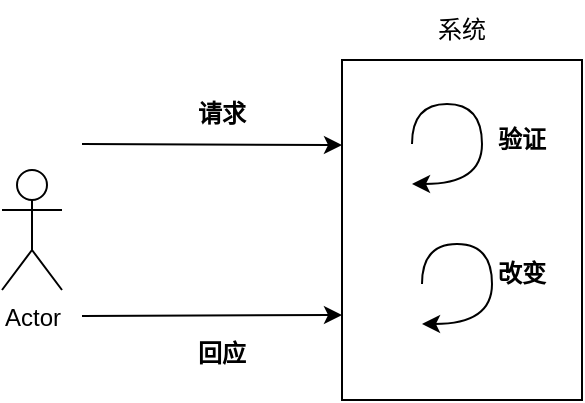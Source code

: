 <mxfile version="17.1.4" type="device"><diagram id="KOqAZHGgOqvZxovt5psu" name="Page-1"><mxGraphModel dx="1209" dy="626" grid="1" gridSize="10" guides="1" tooltips="1" connect="1" arrows="1" fold="1" page="1" pageScale="1" pageWidth="827" pageHeight="1169" math="0" shadow="0"><root><mxCell id="0"/><mxCell id="1" parent="0"/><mxCell id="6Q9XFBidtjkgQ4Z-3PBe-1" value="" style="rounded=0;whiteSpace=wrap;html=1;" vertex="1" parent="1"><mxGeometry x="460" y="158" width="120" height="170" as="geometry"/></mxCell><mxCell id="6Q9XFBidtjkgQ4Z-3PBe-2" value="Actor" style="shape=umlActor;verticalLabelPosition=bottom;verticalAlign=top;html=1;outlineConnect=0;" vertex="1" parent="1"><mxGeometry x="290" y="213" width="30" height="60" as="geometry"/></mxCell><mxCell id="6Q9XFBidtjkgQ4Z-3PBe-3" value="" style="endArrow=classic;html=1;rounded=0;entryX=0;entryY=0.25;entryDx=0;entryDy=0;" edge="1" parent="1" target="6Q9XFBidtjkgQ4Z-3PBe-1"><mxGeometry width="50" height="50" relative="1" as="geometry"><mxPoint x="330" y="200" as="sourcePoint"/><mxPoint x="420" y="200" as="targetPoint"/></mxGeometry></mxCell><mxCell id="6Q9XFBidtjkgQ4Z-3PBe-4" value="" style="endArrow=classic;html=1;rounded=0;entryX=0;entryY=0.75;entryDx=0;entryDy=0;" edge="1" parent="1" target="6Q9XFBidtjkgQ4Z-3PBe-1"><mxGeometry width="50" height="50" relative="1" as="geometry"><mxPoint x="330" y="286" as="sourcePoint"/><mxPoint x="450" y="310.5" as="targetPoint"/></mxGeometry></mxCell><mxCell id="6Q9XFBidtjkgQ4Z-3PBe-7" value="" style="endArrow=classic;html=1;rounded=0;edgeStyle=orthogonalEdgeStyle;elbow=vertical;curved=1;" edge="1" parent="1"><mxGeometry width="50" height="50" relative="1" as="geometry"><mxPoint x="495" y="200" as="sourcePoint"/><mxPoint x="495" y="220" as="targetPoint"/><Array as="points"><mxPoint x="495" y="180"/><mxPoint x="530" y="180"/><mxPoint x="530" y="220"/></Array></mxGeometry></mxCell><mxCell id="6Q9XFBidtjkgQ4Z-3PBe-8" value="" style="endArrow=classic;html=1;rounded=0;edgeStyle=orthogonalEdgeStyle;elbow=vertical;curved=1;" edge="1" parent="1"><mxGeometry width="50" height="50" relative="1" as="geometry"><mxPoint x="500" y="270" as="sourcePoint"/><mxPoint x="500" y="290" as="targetPoint"/><Array as="points"><mxPoint x="500" y="250"/><mxPoint x="535" y="250"/><mxPoint x="535" y="290"/></Array></mxGeometry></mxCell><mxCell id="6Q9XFBidtjkgQ4Z-3PBe-9" value="请求" style="text;html=1;strokeColor=none;fillColor=none;align=center;verticalAlign=middle;whiteSpace=wrap;rounded=0;fontStyle=1" vertex="1" parent="1"><mxGeometry x="370" y="170" width="60" height="30" as="geometry"/></mxCell><mxCell id="6Q9XFBidtjkgQ4Z-3PBe-10" value="回应" style="text;html=1;strokeColor=none;fillColor=none;align=center;verticalAlign=middle;whiteSpace=wrap;rounded=0;fontStyle=1" vertex="1" parent="1"><mxGeometry x="370" y="290" width="60" height="30" as="geometry"/></mxCell><mxCell id="6Q9XFBidtjkgQ4Z-3PBe-11" value="验证" style="text;html=1;strokeColor=none;fillColor=none;align=center;verticalAlign=middle;whiteSpace=wrap;rounded=0;fontStyle=1" vertex="1" parent="1"><mxGeometry x="520" y="183" width="60" height="30" as="geometry"/></mxCell><mxCell id="6Q9XFBidtjkgQ4Z-3PBe-12" value="改变" style="text;html=1;strokeColor=none;fillColor=none;align=center;verticalAlign=middle;whiteSpace=wrap;rounded=0;fontStyle=1" vertex="1" parent="1"><mxGeometry x="520" y="250" width="60" height="30" as="geometry"/></mxCell><mxCell id="6Q9XFBidtjkgQ4Z-3PBe-13" value="系统" style="text;html=1;strokeColor=none;fillColor=none;align=center;verticalAlign=middle;whiteSpace=wrap;rounded=0;" vertex="1" parent="1"><mxGeometry x="490" y="128" width="60" height="30" as="geometry"/></mxCell></root></mxGraphModel></diagram></mxfile>